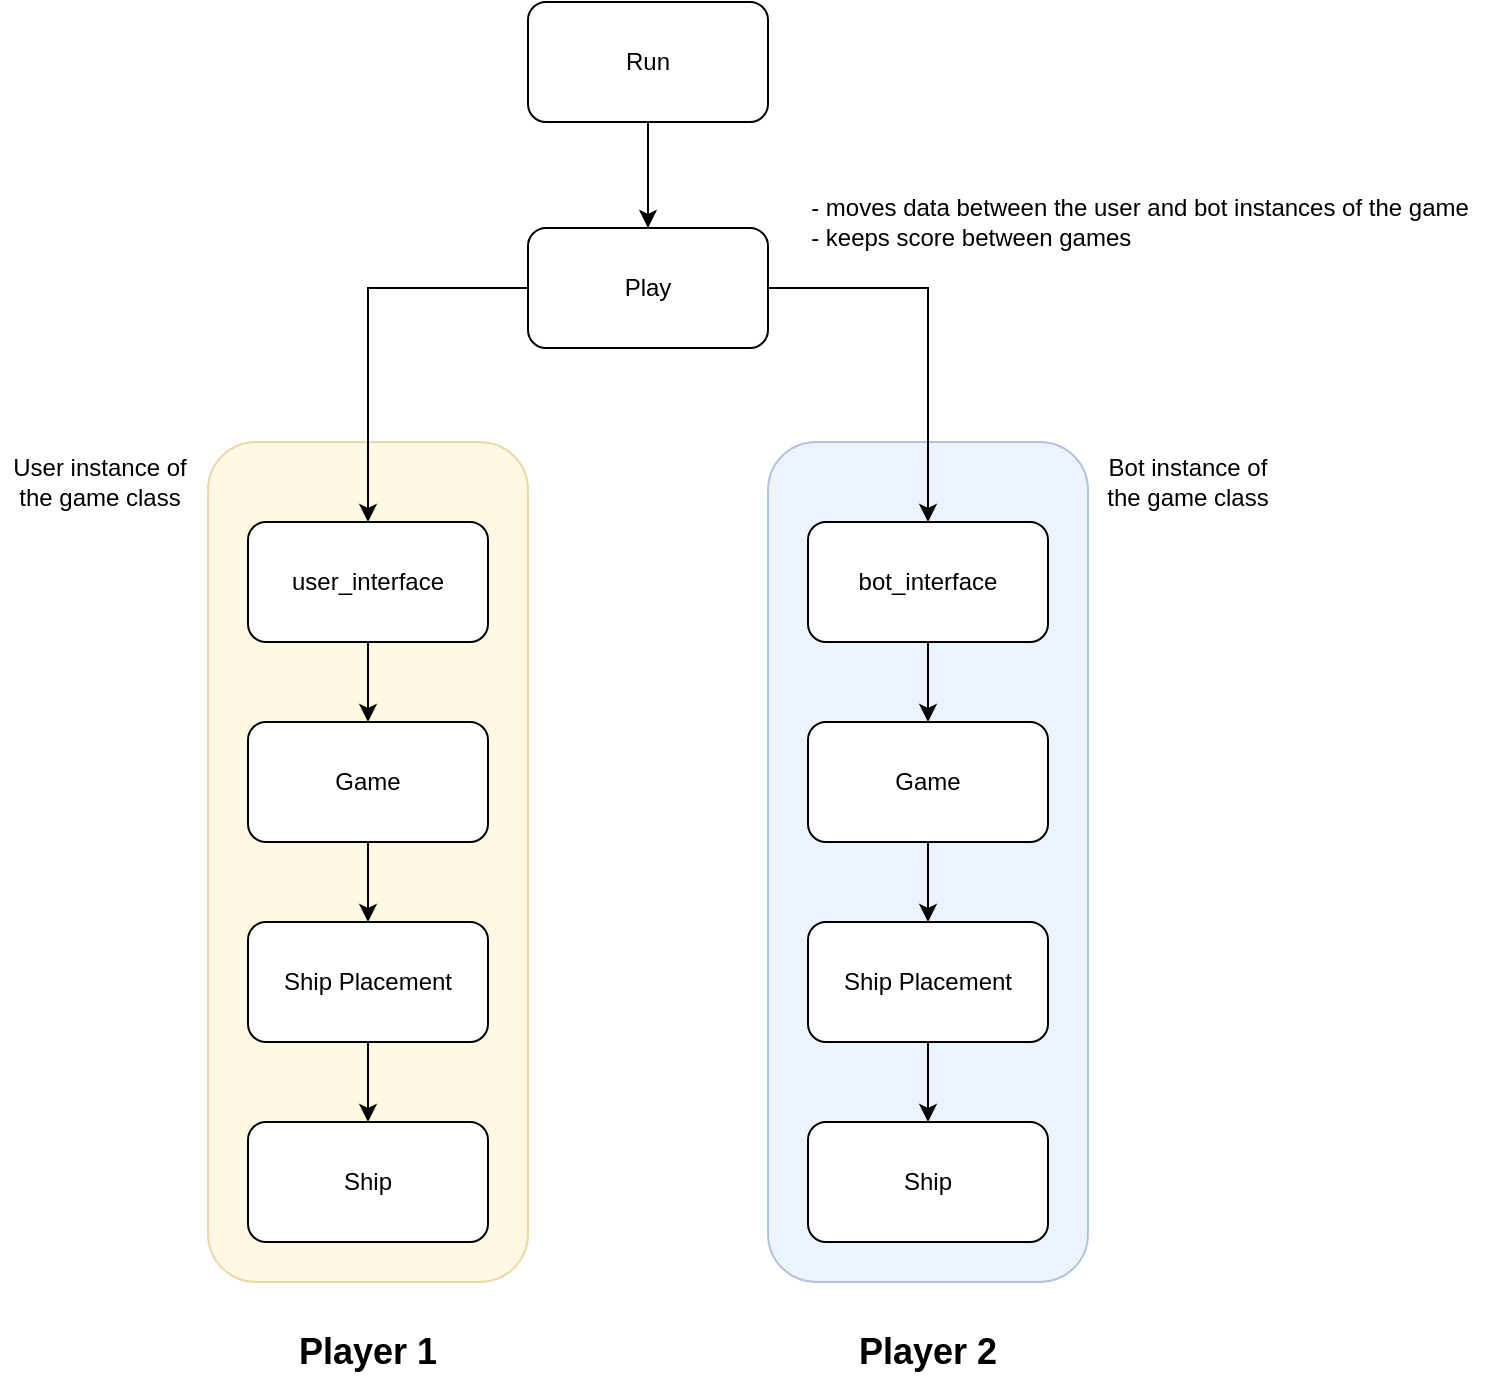 <mxfile version="22.1.16" type="google">
  <diagram name="Page-1" id="1nbfkGL4VCPzEkwoftYw">
    <mxGraphModel dx="954" dy="1674" grid="1" gridSize="10" guides="1" tooltips="1" connect="1" arrows="1" fold="1" page="1" pageScale="1" pageWidth="827" pageHeight="1169" math="0" shadow="0">
      <root>
        <mxCell id="0" />
        <mxCell id="1" parent="0" />
        <mxCell id="s4cNQh7uO9RTWpde0P1Y-6" value="" style="rounded=1;html=1;fillColor=#dae8fc;strokeColor=#6c8ebf;textOpacity=50;opacity=50;" vertex="1" parent="1">
          <mxGeometry x="474" y="30" width="160" height="420" as="geometry" />
        </mxCell>
        <mxCell id="s4cNQh7uO9RTWpde0P1Y-5" value="" style="rounded=1;html=1;fillColor=#fff2cc;strokeColor=#d6b656;textOpacity=50;opacity=50;" vertex="1" parent="1">
          <mxGeometry x="194" y="30" width="160" height="420" as="geometry" />
        </mxCell>
        <mxCell id="s4cNQh7uO9RTWpde0P1Y-15" style="edgeStyle=orthogonalEdgeStyle;rounded=0;orthogonalLoop=1;jettySize=auto;html=1;entryX=0.5;entryY=0;entryDx=0;entryDy=0;" edge="1" parent="1" source="DOHLhF40ke8elwP4JEet-1" target="DOHLhF40ke8elwP4JEet-2">
          <mxGeometry relative="1" as="geometry" />
        </mxCell>
        <mxCell id="DOHLhF40ke8elwP4JEet-1" value="Game" style="rounded=1;whiteSpace=wrap;html=1;" parent="1" vertex="1">
          <mxGeometry x="494" y="170" width="120" height="60" as="geometry" />
        </mxCell>
        <mxCell id="s4cNQh7uO9RTWpde0P1Y-16" style="edgeStyle=orthogonalEdgeStyle;rounded=0;orthogonalLoop=1;jettySize=auto;html=1;entryX=0.5;entryY=0;entryDx=0;entryDy=0;" edge="1" parent="1" source="DOHLhF40ke8elwP4JEet-2" target="DOHLhF40ke8elwP4JEet-4">
          <mxGeometry relative="1" as="geometry" />
        </mxCell>
        <mxCell id="DOHLhF40ke8elwP4JEet-2" value="Ship Placement" style="rounded=1;whiteSpace=wrap;html=1;" parent="1" vertex="1">
          <mxGeometry x="494" y="270" width="120" height="60" as="geometry" />
        </mxCell>
        <mxCell id="DOHLhF40ke8elwP4JEet-4" value="Ship" style="rounded=1;whiteSpace=wrap;html=1;" parent="1" vertex="1">
          <mxGeometry x="494" y="370" width="120" height="60" as="geometry" />
        </mxCell>
        <mxCell id="s4cNQh7uO9RTWpde0P1Y-7" style="edgeStyle=orthogonalEdgeStyle;rounded=0;orthogonalLoop=1;jettySize=auto;html=1;entryX=0.5;entryY=0;entryDx=0;entryDy=0;" edge="1" parent="1" source="DOHLhF40ke8elwP4JEet-7" target="s4cNQh7uO9RTWpde0P1Y-4">
          <mxGeometry relative="1" as="geometry" />
        </mxCell>
        <mxCell id="DOHLhF40ke8elwP4JEet-7" value="Run" style="rounded=1;whiteSpace=wrap;html=1;" parent="1" vertex="1">
          <mxGeometry x="354" y="-190" width="120" height="60" as="geometry" />
        </mxCell>
        <mxCell id="s4cNQh7uO9RTWpde0P1Y-10" style="edgeStyle=orthogonalEdgeStyle;rounded=0;orthogonalLoop=1;jettySize=auto;html=1;entryX=0.5;entryY=0;entryDx=0;entryDy=0;" edge="1" parent="1" source="DOHLhF40ke8elwP4JEet-9" target="s4cNQh7uO9RTWpde0P1Y-1">
          <mxGeometry relative="1" as="geometry" />
        </mxCell>
        <mxCell id="DOHLhF40ke8elwP4JEet-9" value="user_interface" style="rounded=1;whiteSpace=wrap;html=1;" parent="1" vertex="1">
          <mxGeometry x="214" y="70" width="120" height="60" as="geometry" />
        </mxCell>
        <mxCell id="s4cNQh7uO9RTWpde0P1Y-14" style="edgeStyle=orthogonalEdgeStyle;rounded=0;orthogonalLoop=1;jettySize=auto;html=1;entryX=0.5;entryY=0;entryDx=0;entryDy=0;" edge="1" parent="1" source="BEPPPcQej44YEYnpHk2r-7" target="DOHLhF40ke8elwP4JEet-1">
          <mxGeometry relative="1" as="geometry" />
        </mxCell>
        <mxCell id="BEPPPcQej44YEYnpHk2r-7" value="bot_interface" style="rounded=1;whiteSpace=wrap;html=1;" parent="1" vertex="1">
          <mxGeometry x="494" y="70" width="120" height="60" as="geometry" />
        </mxCell>
        <mxCell id="s4cNQh7uO9RTWpde0P1Y-17" style="edgeStyle=orthogonalEdgeStyle;rounded=0;orthogonalLoop=1;jettySize=auto;html=1;entryX=0.5;entryY=0;entryDx=0;entryDy=0;" edge="1" parent="1" source="s4cNQh7uO9RTWpde0P1Y-1" target="s4cNQh7uO9RTWpde0P1Y-2">
          <mxGeometry relative="1" as="geometry" />
        </mxCell>
        <mxCell id="s4cNQh7uO9RTWpde0P1Y-1" value="Game" style="rounded=1;whiteSpace=wrap;html=1;" vertex="1" parent="1">
          <mxGeometry x="214" y="170" width="120" height="60" as="geometry" />
        </mxCell>
        <mxCell id="s4cNQh7uO9RTWpde0P1Y-18" style="edgeStyle=orthogonalEdgeStyle;rounded=0;orthogonalLoop=1;jettySize=auto;html=1;entryX=0.5;entryY=0;entryDx=0;entryDy=0;" edge="1" parent="1" source="s4cNQh7uO9RTWpde0P1Y-2" target="s4cNQh7uO9RTWpde0P1Y-3">
          <mxGeometry relative="1" as="geometry" />
        </mxCell>
        <mxCell id="s4cNQh7uO9RTWpde0P1Y-2" value="Ship Placement" style="rounded=1;whiteSpace=wrap;html=1;" vertex="1" parent="1">
          <mxGeometry x="214" y="270" width="120" height="60" as="geometry" />
        </mxCell>
        <mxCell id="s4cNQh7uO9RTWpde0P1Y-3" value="Ship" style="rounded=1;whiteSpace=wrap;html=1;" vertex="1" parent="1">
          <mxGeometry x="214" y="370" width="120" height="60" as="geometry" />
        </mxCell>
        <mxCell id="s4cNQh7uO9RTWpde0P1Y-8" style="edgeStyle=orthogonalEdgeStyle;rounded=0;orthogonalLoop=1;jettySize=auto;html=1;entryX=0.5;entryY=0;entryDx=0;entryDy=0;" edge="1" parent="1" source="s4cNQh7uO9RTWpde0P1Y-4" target="BEPPPcQej44YEYnpHk2r-7">
          <mxGeometry relative="1" as="geometry" />
        </mxCell>
        <mxCell id="s4cNQh7uO9RTWpde0P1Y-9" style="edgeStyle=orthogonalEdgeStyle;rounded=0;orthogonalLoop=1;jettySize=auto;html=1;" edge="1" parent="1" source="s4cNQh7uO9RTWpde0P1Y-4" target="DOHLhF40ke8elwP4JEet-9">
          <mxGeometry relative="1" as="geometry" />
        </mxCell>
        <mxCell id="s4cNQh7uO9RTWpde0P1Y-4" value="Play" style="rounded=1;whiteSpace=wrap;html=1;" vertex="1" parent="1">
          <mxGeometry x="354" y="-77" width="120" height="60" as="geometry" />
        </mxCell>
        <mxCell id="s4cNQh7uO9RTWpde0P1Y-11" value="User instance of the game class" style="text;html=1;strokeColor=none;fillColor=none;align=center;verticalAlign=middle;whiteSpace=wrap;rounded=0;" vertex="1" parent="1">
          <mxGeometry x="90" y="30" width="100" height="40" as="geometry" />
        </mxCell>
        <mxCell id="s4cNQh7uO9RTWpde0P1Y-12" value="Bot instance of the game class" style="text;html=1;strokeColor=none;fillColor=none;align=center;verticalAlign=middle;whiteSpace=wrap;rounded=0;" vertex="1" parent="1">
          <mxGeometry x="634" y="30" width="100" height="40" as="geometry" />
        </mxCell>
        <mxCell id="s4cNQh7uO9RTWpde0P1Y-13" value="&lt;div style=&quot;text-align: left;&quot;&gt;&lt;span style=&quot;background-color: initial;&quot;&gt;- moves data between the user and bot instances of the game&lt;/span&gt;&lt;/div&gt;&lt;div style=&quot;text-align: left;&quot;&gt;&lt;span style=&quot;background-color: initial;&quot;&gt;- keeps score between games&lt;/span&gt;&lt;/div&gt;" style="text;html=1;strokeColor=none;fillColor=none;align=center;verticalAlign=middle;whiteSpace=wrap;rounded=0;" vertex="1" parent="1">
          <mxGeometry x="480" y="-100" width="360" height="40" as="geometry" />
        </mxCell>
        <mxCell id="s4cNQh7uO9RTWpde0P1Y-20" value="&lt;b&gt;&lt;font style=&quot;font-size: 18px;&quot;&gt;Player 2&lt;/font&gt;&lt;/b&gt;" style="text;html=1;strokeColor=none;fillColor=none;align=center;verticalAlign=middle;whiteSpace=wrap;rounded=0;" vertex="1" parent="1">
          <mxGeometry x="511" y="470" width="86" height="30" as="geometry" />
        </mxCell>
        <mxCell id="s4cNQh7uO9RTWpde0P1Y-21" value="&lt;b&gt;&lt;font style=&quot;font-size: 18px;&quot;&gt;Player 1&lt;/font&gt;&lt;/b&gt;" style="text;html=1;strokeColor=none;fillColor=none;align=center;verticalAlign=middle;whiteSpace=wrap;rounded=0;" vertex="1" parent="1">
          <mxGeometry x="231" y="470" width="86" height="30" as="geometry" />
        </mxCell>
      </root>
    </mxGraphModel>
  </diagram>
</mxfile>
